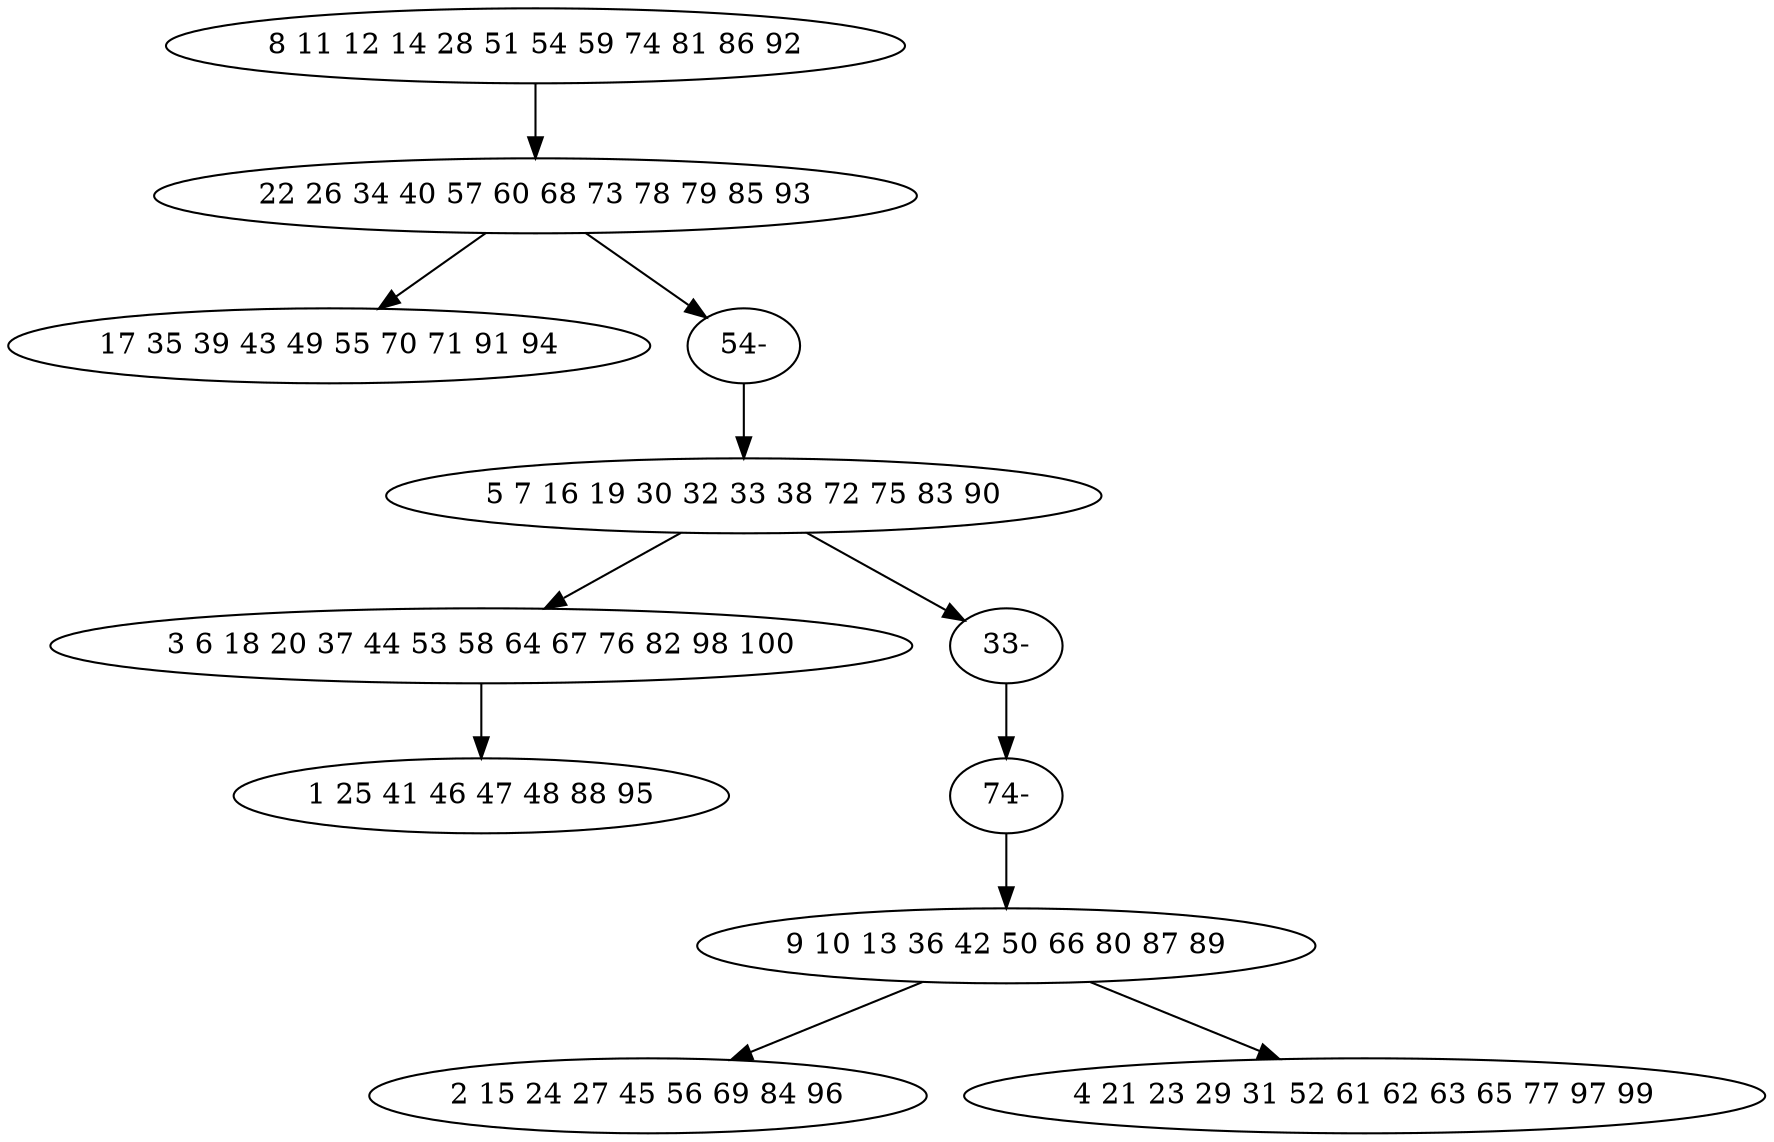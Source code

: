 digraph true_tree {
	"0" -> "1"
	"1" -> "2"
	"1" -> "9"
	"3" -> "4"
	"3" -> "10"
	"5" -> "6"
	"4" -> "7"
	"5" -> "8"
	"9" -> "3"
	"10" -> "11"
	"11" -> "5"
	"0" [label="8 11 12 14 28 51 54 59 74 81 86 92"];
	"1" [label="22 26 34 40 57 60 68 73 78 79 85 93"];
	"2" [label="17 35 39 43 49 55 70 71 91 94"];
	"3" [label="5 7 16 19 30 32 33 38 72 75 83 90"];
	"4" [label="3 6 18 20 37 44 53 58 64 67 76 82 98 100"];
	"5" [label="9 10 13 36 42 50 66 80 87 89"];
	"6" [label="2 15 24 27 45 56 69 84 96"];
	"7" [label="1 25 41 46 47 48 88 95"];
	"8" [label="4 21 23 29 31 52 61 62 63 65 77 97 99"];
	"9" [label="54-"];
	"10" [label="33-"];
	"11" [label="74-"];
}
